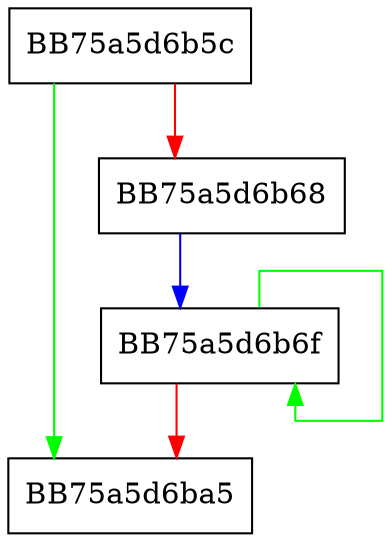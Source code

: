 digraph ComputeCRC {
  node [shape="box"];
  graph [splines=ortho];
  BB75a5d6b5c -> BB75a5d6ba5 [color="green"];
  BB75a5d6b5c -> BB75a5d6b68 [color="red"];
  BB75a5d6b68 -> BB75a5d6b6f [color="blue"];
  BB75a5d6b6f -> BB75a5d6b6f [color="green"];
  BB75a5d6b6f -> BB75a5d6ba5 [color="red"];
}